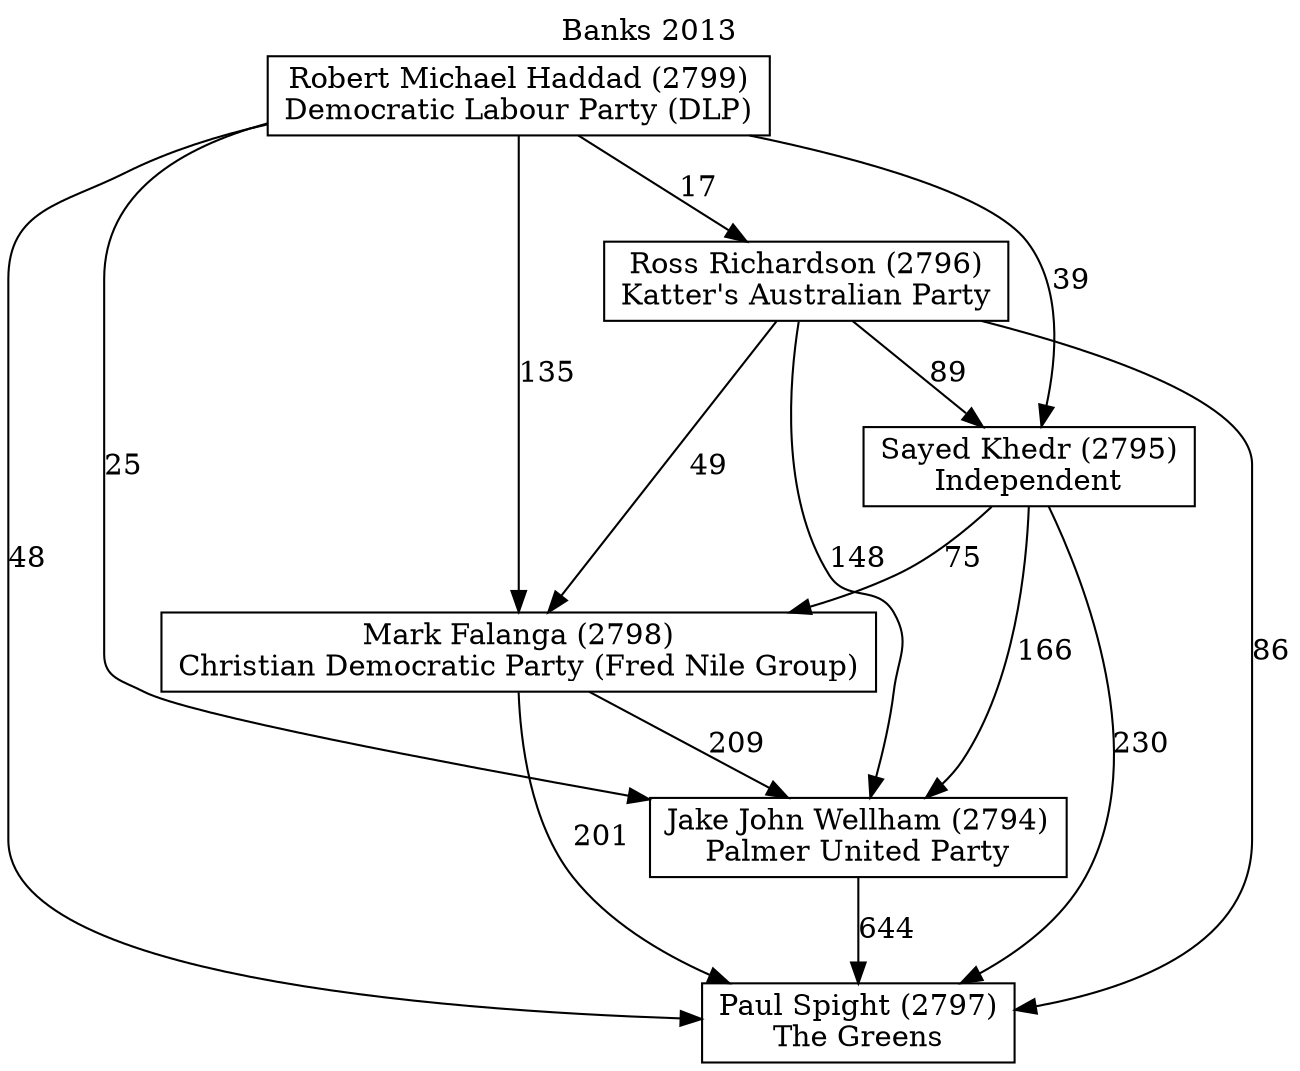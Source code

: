 // House preference flow
digraph "Paul Spight (2797)_Banks_2013" {
	graph [label="Banks 2013" labelloc=t]
	node [shape=box]
	"Paul Spight (2797)" [label="Paul Spight (2797)
The Greens"]
	"Jake John Wellham (2794)" [label="Jake John Wellham (2794)
Palmer United Party"]
	"Mark Falanga (2798)" [label="Mark Falanga (2798)
Christian Democratic Party (Fred Nile Group)"]
	"Sayed Khedr (2795)" [label="Sayed Khedr (2795)
Independent"]
	"Ross Richardson (2796)" [label="Ross Richardson (2796)
Katter's Australian Party"]
	"Robert Michael Haddad (2799)" [label="Robert Michael Haddad (2799)
Democratic Labour Party (DLP)"]
	"Paul Spight (2797)" [label="Paul Spight (2797)
The Greens"]
	"Mark Falanga (2798)" [label="Mark Falanga (2798)
Christian Democratic Party (Fred Nile Group)"]
	"Sayed Khedr (2795)" [label="Sayed Khedr (2795)
Independent"]
	"Ross Richardson (2796)" [label="Ross Richardson (2796)
Katter's Australian Party"]
	"Robert Michael Haddad (2799)" [label="Robert Michael Haddad (2799)
Democratic Labour Party (DLP)"]
	"Paul Spight (2797)" [label="Paul Spight (2797)
The Greens"]
	"Sayed Khedr (2795)" [label="Sayed Khedr (2795)
Independent"]
	"Ross Richardson (2796)" [label="Ross Richardson (2796)
Katter's Australian Party"]
	"Robert Michael Haddad (2799)" [label="Robert Michael Haddad (2799)
Democratic Labour Party (DLP)"]
	"Paul Spight (2797)" [label="Paul Spight (2797)
The Greens"]
	"Ross Richardson (2796)" [label="Ross Richardson (2796)
Katter's Australian Party"]
	"Robert Michael Haddad (2799)" [label="Robert Michael Haddad (2799)
Democratic Labour Party (DLP)"]
	"Paul Spight (2797)" [label="Paul Spight (2797)
The Greens"]
	"Robert Michael Haddad (2799)" [label="Robert Michael Haddad (2799)
Democratic Labour Party (DLP)"]
	"Robert Michael Haddad (2799)" [label="Robert Michael Haddad (2799)
Democratic Labour Party (DLP)"]
	"Ross Richardson (2796)" [label="Ross Richardson (2796)
Katter's Australian Party"]
	"Robert Michael Haddad (2799)" [label="Robert Michael Haddad (2799)
Democratic Labour Party (DLP)"]
	"Robert Michael Haddad (2799)" [label="Robert Michael Haddad (2799)
Democratic Labour Party (DLP)"]
	"Sayed Khedr (2795)" [label="Sayed Khedr (2795)
Independent"]
	"Ross Richardson (2796)" [label="Ross Richardson (2796)
Katter's Australian Party"]
	"Robert Michael Haddad (2799)" [label="Robert Michael Haddad (2799)
Democratic Labour Party (DLP)"]
	"Sayed Khedr (2795)" [label="Sayed Khedr (2795)
Independent"]
	"Robert Michael Haddad (2799)" [label="Robert Michael Haddad (2799)
Democratic Labour Party (DLP)"]
	"Robert Michael Haddad (2799)" [label="Robert Michael Haddad (2799)
Democratic Labour Party (DLP)"]
	"Ross Richardson (2796)" [label="Ross Richardson (2796)
Katter's Australian Party"]
	"Robert Michael Haddad (2799)" [label="Robert Michael Haddad (2799)
Democratic Labour Party (DLP)"]
	"Robert Michael Haddad (2799)" [label="Robert Michael Haddad (2799)
Democratic Labour Party (DLP)"]
	"Mark Falanga (2798)" [label="Mark Falanga (2798)
Christian Democratic Party (Fred Nile Group)"]
	"Sayed Khedr (2795)" [label="Sayed Khedr (2795)
Independent"]
	"Ross Richardson (2796)" [label="Ross Richardson (2796)
Katter's Australian Party"]
	"Robert Michael Haddad (2799)" [label="Robert Michael Haddad (2799)
Democratic Labour Party (DLP)"]
	"Mark Falanga (2798)" [label="Mark Falanga (2798)
Christian Democratic Party (Fred Nile Group)"]
	"Ross Richardson (2796)" [label="Ross Richardson (2796)
Katter's Australian Party"]
	"Robert Michael Haddad (2799)" [label="Robert Michael Haddad (2799)
Democratic Labour Party (DLP)"]
	"Mark Falanga (2798)" [label="Mark Falanga (2798)
Christian Democratic Party (Fred Nile Group)"]
	"Robert Michael Haddad (2799)" [label="Robert Michael Haddad (2799)
Democratic Labour Party (DLP)"]
	"Robert Michael Haddad (2799)" [label="Robert Michael Haddad (2799)
Democratic Labour Party (DLP)"]
	"Ross Richardson (2796)" [label="Ross Richardson (2796)
Katter's Australian Party"]
	"Robert Michael Haddad (2799)" [label="Robert Michael Haddad (2799)
Democratic Labour Party (DLP)"]
	"Robert Michael Haddad (2799)" [label="Robert Michael Haddad (2799)
Democratic Labour Party (DLP)"]
	"Sayed Khedr (2795)" [label="Sayed Khedr (2795)
Independent"]
	"Ross Richardson (2796)" [label="Ross Richardson (2796)
Katter's Australian Party"]
	"Robert Michael Haddad (2799)" [label="Robert Michael Haddad (2799)
Democratic Labour Party (DLP)"]
	"Sayed Khedr (2795)" [label="Sayed Khedr (2795)
Independent"]
	"Robert Michael Haddad (2799)" [label="Robert Michael Haddad (2799)
Democratic Labour Party (DLP)"]
	"Robert Michael Haddad (2799)" [label="Robert Michael Haddad (2799)
Democratic Labour Party (DLP)"]
	"Ross Richardson (2796)" [label="Ross Richardson (2796)
Katter's Australian Party"]
	"Robert Michael Haddad (2799)" [label="Robert Michael Haddad (2799)
Democratic Labour Party (DLP)"]
	"Robert Michael Haddad (2799)" [label="Robert Michael Haddad (2799)
Democratic Labour Party (DLP)"]
	"Jake John Wellham (2794)" [label="Jake John Wellham (2794)
Palmer United Party"]
	"Mark Falanga (2798)" [label="Mark Falanga (2798)
Christian Democratic Party (Fred Nile Group)"]
	"Sayed Khedr (2795)" [label="Sayed Khedr (2795)
Independent"]
	"Ross Richardson (2796)" [label="Ross Richardson (2796)
Katter's Australian Party"]
	"Robert Michael Haddad (2799)" [label="Robert Michael Haddad (2799)
Democratic Labour Party (DLP)"]
	"Jake John Wellham (2794)" [label="Jake John Wellham (2794)
Palmer United Party"]
	"Sayed Khedr (2795)" [label="Sayed Khedr (2795)
Independent"]
	"Ross Richardson (2796)" [label="Ross Richardson (2796)
Katter's Australian Party"]
	"Robert Michael Haddad (2799)" [label="Robert Michael Haddad (2799)
Democratic Labour Party (DLP)"]
	"Jake John Wellham (2794)" [label="Jake John Wellham (2794)
Palmer United Party"]
	"Ross Richardson (2796)" [label="Ross Richardson (2796)
Katter's Australian Party"]
	"Robert Michael Haddad (2799)" [label="Robert Michael Haddad (2799)
Democratic Labour Party (DLP)"]
	"Jake John Wellham (2794)" [label="Jake John Wellham (2794)
Palmer United Party"]
	"Robert Michael Haddad (2799)" [label="Robert Michael Haddad (2799)
Democratic Labour Party (DLP)"]
	"Robert Michael Haddad (2799)" [label="Robert Michael Haddad (2799)
Democratic Labour Party (DLP)"]
	"Ross Richardson (2796)" [label="Ross Richardson (2796)
Katter's Australian Party"]
	"Robert Michael Haddad (2799)" [label="Robert Michael Haddad (2799)
Democratic Labour Party (DLP)"]
	"Robert Michael Haddad (2799)" [label="Robert Michael Haddad (2799)
Democratic Labour Party (DLP)"]
	"Sayed Khedr (2795)" [label="Sayed Khedr (2795)
Independent"]
	"Ross Richardson (2796)" [label="Ross Richardson (2796)
Katter's Australian Party"]
	"Robert Michael Haddad (2799)" [label="Robert Michael Haddad (2799)
Democratic Labour Party (DLP)"]
	"Sayed Khedr (2795)" [label="Sayed Khedr (2795)
Independent"]
	"Robert Michael Haddad (2799)" [label="Robert Michael Haddad (2799)
Democratic Labour Party (DLP)"]
	"Robert Michael Haddad (2799)" [label="Robert Michael Haddad (2799)
Democratic Labour Party (DLP)"]
	"Ross Richardson (2796)" [label="Ross Richardson (2796)
Katter's Australian Party"]
	"Robert Michael Haddad (2799)" [label="Robert Michael Haddad (2799)
Democratic Labour Party (DLP)"]
	"Robert Michael Haddad (2799)" [label="Robert Michael Haddad (2799)
Democratic Labour Party (DLP)"]
	"Mark Falanga (2798)" [label="Mark Falanga (2798)
Christian Democratic Party (Fred Nile Group)"]
	"Sayed Khedr (2795)" [label="Sayed Khedr (2795)
Independent"]
	"Ross Richardson (2796)" [label="Ross Richardson (2796)
Katter's Australian Party"]
	"Robert Michael Haddad (2799)" [label="Robert Michael Haddad (2799)
Democratic Labour Party (DLP)"]
	"Mark Falanga (2798)" [label="Mark Falanga (2798)
Christian Democratic Party (Fred Nile Group)"]
	"Ross Richardson (2796)" [label="Ross Richardson (2796)
Katter's Australian Party"]
	"Robert Michael Haddad (2799)" [label="Robert Michael Haddad (2799)
Democratic Labour Party (DLP)"]
	"Mark Falanga (2798)" [label="Mark Falanga (2798)
Christian Democratic Party (Fred Nile Group)"]
	"Robert Michael Haddad (2799)" [label="Robert Michael Haddad (2799)
Democratic Labour Party (DLP)"]
	"Robert Michael Haddad (2799)" [label="Robert Michael Haddad (2799)
Democratic Labour Party (DLP)"]
	"Ross Richardson (2796)" [label="Ross Richardson (2796)
Katter's Australian Party"]
	"Robert Michael Haddad (2799)" [label="Robert Michael Haddad (2799)
Democratic Labour Party (DLP)"]
	"Robert Michael Haddad (2799)" [label="Robert Michael Haddad (2799)
Democratic Labour Party (DLP)"]
	"Sayed Khedr (2795)" [label="Sayed Khedr (2795)
Independent"]
	"Ross Richardson (2796)" [label="Ross Richardson (2796)
Katter's Australian Party"]
	"Robert Michael Haddad (2799)" [label="Robert Michael Haddad (2799)
Democratic Labour Party (DLP)"]
	"Sayed Khedr (2795)" [label="Sayed Khedr (2795)
Independent"]
	"Robert Michael Haddad (2799)" [label="Robert Michael Haddad (2799)
Democratic Labour Party (DLP)"]
	"Robert Michael Haddad (2799)" [label="Robert Michael Haddad (2799)
Democratic Labour Party (DLP)"]
	"Ross Richardson (2796)" [label="Ross Richardson (2796)
Katter's Australian Party"]
	"Robert Michael Haddad (2799)" [label="Robert Michael Haddad (2799)
Democratic Labour Party (DLP)"]
	"Robert Michael Haddad (2799)" [label="Robert Michael Haddad (2799)
Democratic Labour Party (DLP)"]
	"Jake John Wellham (2794)" -> "Paul Spight (2797)" [label=644]
	"Mark Falanga (2798)" -> "Jake John Wellham (2794)" [label=209]
	"Sayed Khedr (2795)" -> "Mark Falanga (2798)" [label=75]
	"Ross Richardson (2796)" -> "Sayed Khedr (2795)" [label=89]
	"Robert Michael Haddad (2799)" -> "Ross Richardson (2796)" [label=17]
	"Mark Falanga (2798)" -> "Paul Spight (2797)" [label=201]
	"Sayed Khedr (2795)" -> "Paul Spight (2797)" [label=230]
	"Ross Richardson (2796)" -> "Paul Spight (2797)" [label=86]
	"Robert Michael Haddad (2799)" -> "Paul Spight (2797)" [label=48]
	"Robert Michael Haddad (2799)" -> "Sayed Khedr (2795)" [label=39]
	"Ross Richardson (2796)" -> "Mark Falanga (2798)" [label=49]
	"Robert Michael Haddad (2799)" -> "Mark Falanga (2798)" [label=135]
	"Sayed Khedr (2795)" -> "Jake John Wellham (2794)" [label=166]
	"Ross Richardson (2796)" -> "Jake John Wellham (2794)" [label=148]
	"Robert Michael Haddad (2799)" -> "Jake John Wellham (2794)" [label=25]
}
